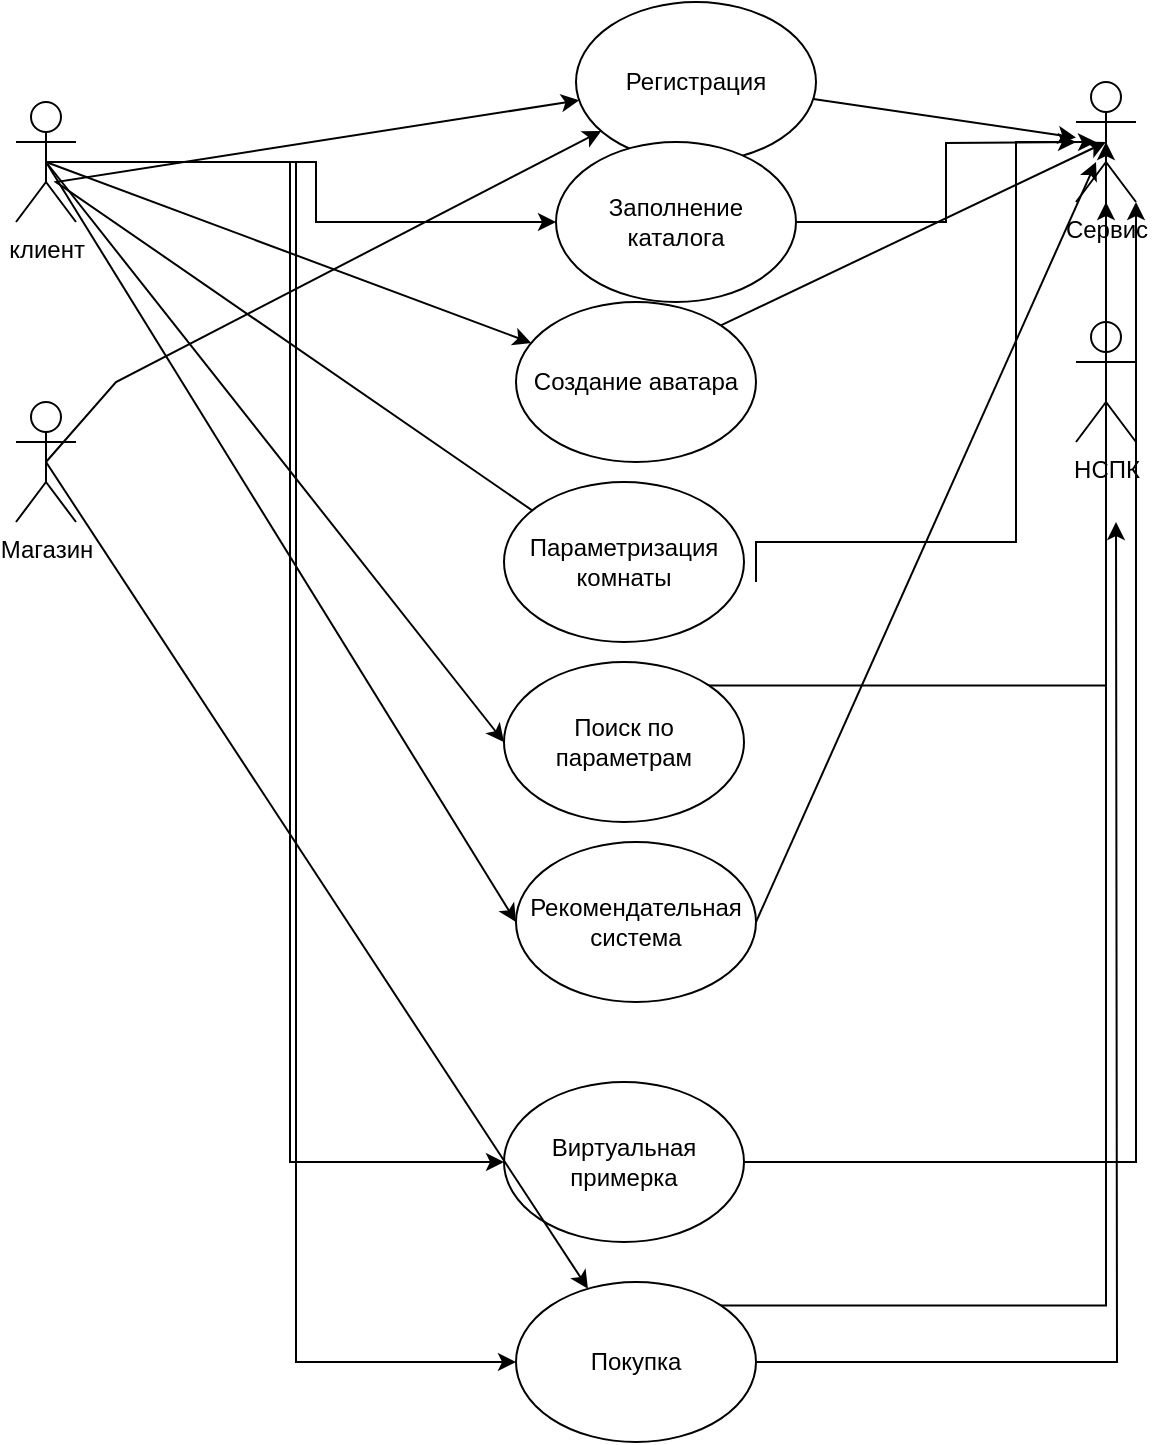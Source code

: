 <mxfile version="15.7.0" type="github">
  <diagram id="JklWbVy-Onh1FUwAnJy-" name="Page-1">
    <mxGraphModel dx="1550" dy="1955" grid="1" gridSize="10" guides="1" tooltips="1" connect="1" arrows="1" fold="1" page="1" pageScale="1" pageWidth="827" pageHeight="1169" math="0" shadow="0">
      <root>
        <mxCell id="0" />
        <mxCell id="1" parent="0" />
        <mxCell id="V_W_gdtTsNlJ6WVqg025-39" style="edgeStyle=orthogonalEdgeStyle;rounded=0;orthogonalLoop=1;jettySize=auto;html=1;exitX=0.5;exitY=0.5;exitDx=0;exitDy=0;exitPerimeter=0;" edge="1" parent="1" source="V_W_gdtTsNlJ6WVqg025-1" target="V_W_gdtTsNlJ6WVqg025-37">
          <mxGeometry relative="1" as="geometry" />
        </mxCell>
        <mxCell id="V_W_gdtTsNlJ6WVqg025-41" style="edgeStyle=orthogonalEdgeStyle;rounded=0;orthogonalLoop=1;jettySize=auto;html=1;exitX=0.5;exitY=0.5;exitDx=0;exitDy=0;exitPerimeter=0;entryX=0;entryY=0.5;entryDx=0;entryDy=0;" edge="1" parent="1" source="V_W_gdtTsNlJ6WVqg025-1" target="V_W_gdtTsNlJ6WVqg025-26">
          <mxGeometry relative="1" as="geometry" />
        </mxCell>
        <mxCell id="V_W_gdtTsNlJ6WVqg025-44" style="edgeStyle=orthogonalEdgeStyle;rounded=0;orthogonalLoop=1;jettySize=auto;html=1;exitX=0.5;exitY=0.5;exitDx=0;exitDy=0;exitPerimeter=0;entryX=0;entryY=0.5;entryDx=0;entryDy=0;" edge="1" parent="1" source="V_W_gdtTsNlJ6WVqg025-1" target="V_W_gdtTsNlJ6WVqg025-27">
          <mxGeometry relative="1" as="geometry">
            <mxPoint x="310" y="600" as="targetPoint" />
          </mxGeometry>
        </mxCell>
        <mxCell id="V_W_gdtTsNlJ6WVqg025-1" value="клиент" style="shape=umlActor;verticalLabelPosition=bottom;verticalAlign=top;html=1;outlineConnect=0;" vertex="1" parent="1">
          <mxGeometry x="110" y="40" width="30" height="60" as="geometry" />
        </mxCell>
        <mxCell id="V_W_gdtTsNlJ6WVqg025-4" value="Магазин" style="shape=umlActor;verticalLabelPosition=bottom;verticalAlign=top;html=1;outlineConnect=0;" vertex="1" parent="1">
          <mxGeometry x="110" y="190" width="30" height="60" as="geometry" />
        </mxCell>
        <mxCell id="V_W_gdtTsNlJ6WVqg025-5" value="Сервис" style="shape=umlActor;verticalLabelPosition=bottom;verticalAlign=top;html=1;outlineConnect=0;" vertex="1" parent="1">
          <mxGeometry x="640" y="30" width="30" height="60" as="geometry" />
        </mxCell>
        <mxCell id="V_W_gdtTsNlJ6WVqg025-6" value="НСПК" style="shape=umlActor;verticalLabelPosition=bottom;verticalAlign=top;html=1;outlineConnect=0;" vertex="1" parent="1">
          <mxGeometry x="640" y="150" width="30" height="60" as="geometry" />
        </mxCell>
        <mxCell id="V_W_gdtTsNlJ6WVqg025-7" value="Регистрация" style="ellipse;whiteSpace=wrap;html=1;" vertex="1" parent="1">
          <mxGeometry x="390" y="-10" width="120" height="80" as="geometry" />
        </mxCell>
        <mxCell id="V_W_gdtTsNlJ6WVqg025-8" value="" style="endArrow=classic;html=1;rounded=0;" edge="1" parent="1" target="V_W_gdtTsNlJ6WVqg025-7">
          <mxGeometry width="50" height="50" relative="1" as="geometry">
            <mxPoint x="378.299" y="251.24" as="sourcePoint" />
            <mxPoint x="440" y="240" as="targetPoint" />
            <Array as="points">
              <mxPoint x="130" y="80" />
            </Array>
          </mxGeometry>
        </mxCell>
        <mxCell id="V_W_gdtTsNlJ6WVqg025-9" value="" style="endArrow=classic;html=1;rounded=0;exitX=0.5;exitY=0.5;exitDx=0;exitDy=0;exitPerimeter=0;" edge="1" parent="1" source="V_W_gdtTsNlJ6WVqg025-4" target="V_W_gdtTsNlJ6WVqg025-7">
          <mxGeometry width="50" height="50" relative="1" as="geometry">
            <mxPoint x="390" y="290" as="sourcePoint" />
            <mxPoint x="440" y="240" as="targetPoint" />
            <Array as="points">
              <mxPoint x="160" y="180" />
            </Array>
          </mxGeometry>
        </mxCell>
        <mxCell id="V_W_gdtTsNlJ6WVqg025-10" value="" style="endArrow=classic;html=1;rounded=0;" edge="1" parent="1" source="V_W_gdtTsNlJ6WVqg025-7" target="V_W_gdtTsNlJ6WVqg025-5">
          <mxGeometry width="50" height="50" relative="1" as="geometry">
            <mxPoint x="390" y="290" as="sourcePoint" />
            <mxPoint x="440" y="240" as="targetPoint" />
          </mxGeometry>
        </mxCell>
        <mxCell id="V_W_gdtTsNlJ6WVqg025-11" value="Создание аватара" style="ellipse;whiteSpace=wrap;html=1;" vertex="1" parent="1">
          <mxGeometry x="360" y="140" width="120" height="80" as="geometry" />
        </mxCell>
        <mxCell id="V_W_gdtTsNlJ6WVqg025-12" value="" style="endArrow=classic;html=1;rounded=0;exitX=0.5;exitY=0.5;exitDx=0;exitDy=0;exitPerimeter=0;" edge="1" parent="1" source="V_W_gdtTsNlJ6WVqg025-1" target="V_W_gdtTsNlJ6WVqg025-11">
          <mxGeometry width="50" height="50" relative="1" as="geometry">
            <mxPoint x="390" y="300" as="sourcePoint" />
            <mxPoint x="440" y="250" as="targetPoint" />
          </mxGeometry>
        </mxCell>
        <mxCell id="V_W_gdtTsNlJ6WVqg025-13" value="" style="endArrow=classic;html=1;rounded=0;exitX=1;exitY=0;exitDx=0;exitDy=0;entryX=0.5;entryY=0.5;entryDx=0;entryDy=0;entryPerimeter=0;" edge="1" parent="1" source="V_W_gdtTsNlJ6WVqg025-11" target="V_W_gdtTsNlJ6WVqg025-5">
          <mxGeometry width="50" height="50" relative="1" as="geometry">
            <mxPoint x="390" y="300" as="sourcePoint" />
            <mxPoint x="440" y="250" as="targetPoint" />
          </mxGeometry>
        </mxCell>
        <mxCell id="V_W_gdtTsNlJ6WVqg025-19" style="edgeStyle=orthogonalEdgeStyle;rounded=0;orthogonalLoop=1;jettySize=auto;html=1;exitX=1;exitY=0.5;exitDx=0;exitDy=0;" edge="1" parent="1" target="V_W_gdtTsNlJ6WVqg025-5">
          <mxGeometry relative="1" as="geometry">
            <mxPoint x="480" y="280" as="sourcePoint" />
            <Array as="points">
              <mxPoint x="480" y="260" />
              <mxPoint x="610" y="260" />
              <mxPoint x="610" y="60" />
            </Array>
          </mxGeometry>
        </mxCell>
        <mxCell id="V_W_gdtTsNlJ6WVqg025-15" value="" style="endArrow=classic;html=1;rounded=0;" edge="1" parent="1">
          <mxGeometry width="50" height="50" relative="1" as="geometry">
            <mxPoint x="390" y="300" as="sourcePoint" />
            <mxPoint x="440" y="250" as="targetPoint" />
          </mxGeometry>
        </mxCell>
        <mxCell id="V_W_gdtTsNlJ6WVqg025-32" style="edgeStyle=orthogonalEdgeStyle;rounded=0;orthogonalLoop=1;jettySize=auto;html=1;exitX=1;exitY=0;exitDx=0;exitDy=0;entryX=0.5;entryY=0.5;entryDx=0;entryDy=0;entryPerimeter=0;" edge="1" parent="1" source="V_W_gdtTsNlJ6WVqg025-20" target="V_W_gdtTsNlJ6WVqg025-5">
          <mxGeometry relative="1" as="geometry">
            <mxPoint x="560" y="160" as="targetPoint" />
          </mxGeometry>
        </mxCell>
        <mxCell id="V_W_gdtTsNlJ6WVqg025-20" value="Поиск по параметрам" style="ellipse;whiteSpace=wrap;html=1;" vertex="1" parent="1">
          <mxGeometry x="354" y="320" width="120" height="80" as="geometry" />
        </mxCell>
        <mxCell id="V_W_gdtTsNlJ6WVqg025-21" value="Рекомендательная система" style="ellipse;whiteSpace=wrap;html=1;" vertex="1" parent="1">
          <mxGeometry x="360" y="410" width="120" height="80" as="geometry" />
        </mxCell>
        <mxCell id="V_W_gdtTsNlJ6WVqg025-42" style="edgeStyle=orthogonalEdgeStyle;rounded=0;orthogonalLoop=1;jettySize=auto;html=1;exitX=1;exitY=0.5;exitDx=0;exitDy=0;entryX=1;entryY=1;entryDx=0;entryDy=0;entryPerimeter=0;" edge="1" parent="1" source="V_W_gdtTsNlJ6WVqg025-26" target="V_W_gdtTsNlJ6WVqg025-5">
          <mxGeometry relative="1" as="geometry" />
        </mxCell>
        <mxCell id="V_W_gdtTsNlJ6WVqg025-26" value="Виртуальная примерка" style="ellipse;whiteSpace=wrap;html=1;" vertex="1" parent="1">
          <mxGeometry x="354" y="530" width="120" height="80" as="geometry" />
        </mxCell>
        <mxCell id="V_W_gdtTsNlJ6WVqg025-46" style="edgeStyle=orthogonalEdgeStyle;rounded=0;orthogonalLoop=1;jettySize=auto;html=1;exitX=1;exitY=0;exitDx=0;exitDy=0;" edge="1" parent="1" source="V_W_gdtTsNlJ6WVqg025-27" target="V_W_gdtTsNlJ6WVqg025-5">
          <mxGeometry relative="1" as="geometry" />
        </mxCell>
        <mxCell id="V_W_gdtTsNlJ6WVqg025-47" style="edgeStyle=orthogonalEdgeStyle;rounded=0;orthogonalLoop=1;jettySize=auto;html=1;exitX=1;exitY=0.5;exitDx=0;exitDy=0;" edge="1" parent="1" source="V_W_gdtTsNlJ6WVqg025-27">
          <mxGeometry relative="1" as="geometry">
            <mxPoint x="660" y="250" as="targetPoint" />
          </mxGeometry>
        </mxCell>
        <mxCell id="V_W_gdtTsNlJ6WVqg025-27" value="Покупка" style="ellipse;whiteSpace=wrap;html=1;" vertex="1" parent="1">
          <mxGeometry x="360" y="630" width="120" height="80" as="geometry" />
        </mxCell>
        <mxCell id="V_W_gdtTsNlJ6WVqg025-30" value="Параметризация комнаты" style="ellipse;whiteSpace=wrap;html=1;" vertex="1" parent="1">
          <mxGeometry x="354" y="230" width="120" height="80" as="geometry" />
        </mxCell>
        <mxCell id="V_W_gdtTsNlJ6WVqg025-31" value="" style="endArrow=classic;html=1;rounded=0;exitX=0.5;exitY=0.5;exitDx=0;exitDy=0;exitPerimeter=0;entryX=0;entryY=0.5;entryDx=0;entryDy=0;" edge="1" parent="1" source="V_W_gdtTsNlJ6WVqg025-1" target="V_W_gdtTsNlJ6WVqg025-20">
          <mxGeometry width="50" height="50" relative="1" as="geometry">
            <mxPoint x="650" y="370" as="sourcePoint" />
            <mxPoint x="700" y="320" as="targetPoint" />
          </mxGeometry>
        </mxCell>
        <mxCell id="V_W_gdtTsNlJ6WVqg025-33" value="" style="endArrow=classic;html=1;rounded=0;exitX=0.5;exitY=0.5;exitDx=0;exitDy=0;exitPerimeter=0;entryX=0;entryY=0.5;entryDx=0;entryDy=0;" edge="1" parent="1" source="V_W_gdtTsNlJ6WVqg025-1" target="V_W_gdtTsNlJ6WVqg025-21">
          <mxGeometry width="50" height="50" relative="1" as="geometry">
            <mxPoint x="650" y="370" as="sourcePoint" />
            <mxPoint x="700" y="320" as="targetPoint" />
          </mxGeometry>
        </mxCell>
        <mxCell id="V_W_gdtTsNlJ6WVqg025-34" value="" style="endArrow=classic;html=1;rounded=0;exitX=1;exitY=0.5;exitDx=0;exitDy=0;" edge="1" parent="1" source="V_W_gdtTsNlJ6WVqg025-21">
          <mxGeometry width="50" height="50" relative="1" as="geometry">
            <mxPoint x="650" y="370" as="sourcePoint" />
            <mxPoint x="650" y="70" as="targetPoint" />
          </mxGeometry>
        </mxCell>
        <mxCell id="V_W_gdtTsNlJ6WVqg025-40" style="edgeStyle=orthogonalEdgeStyle;rounded=0;orthogonalLoop=1;jettySize=auto;html=1;exitX=1;exitY=0.5;exitDx=0;exitDy=0;" edge="1" parent="1" source="V_W_gdtTsNlJ6WVqg025-37">
          <mxGeometry relative="1" as="geometry">
            <mxPoint x="650" y="60" as="targetPoint" />
          </mxGeometry>
        </mxCell>
        <mxCell id="V_W_gdtTsNlJ6WVqg025-37" value="Заполнение каталога" style="ellipse;whiteSpace=wrap;html=1;" vertex="1" parent="1">
          <mxGeometry x="380" y="60" width="120" height="80" as="geometry" />
        </mxCell>
        <mxCell id="V_W_gdtTsNlJ6WVqg025-45" value="" style="endArrow=classic;html=1;rounded=0;exitX=0.5;exitY=0.5;exitDx=0;exitDy=0;exitPerimeter=0;" edge="1" parent="1" source="V_W_gdtTsNlJ6WVqg025-4" target="V_W_gdtTsNlJ6WVqg025-27">
          <mxGeometry width="50" height="50" relative="1" as="geometry">
            <mxPoint x="650" y="410" as="sourcePoint" />
            <mxPoint x="700" y="360" as="targetPoint" />
          </mxGeometry>
        </mxCell>
      </root>
    </mxGraphModel>
  </diagram>
</mxfile>
